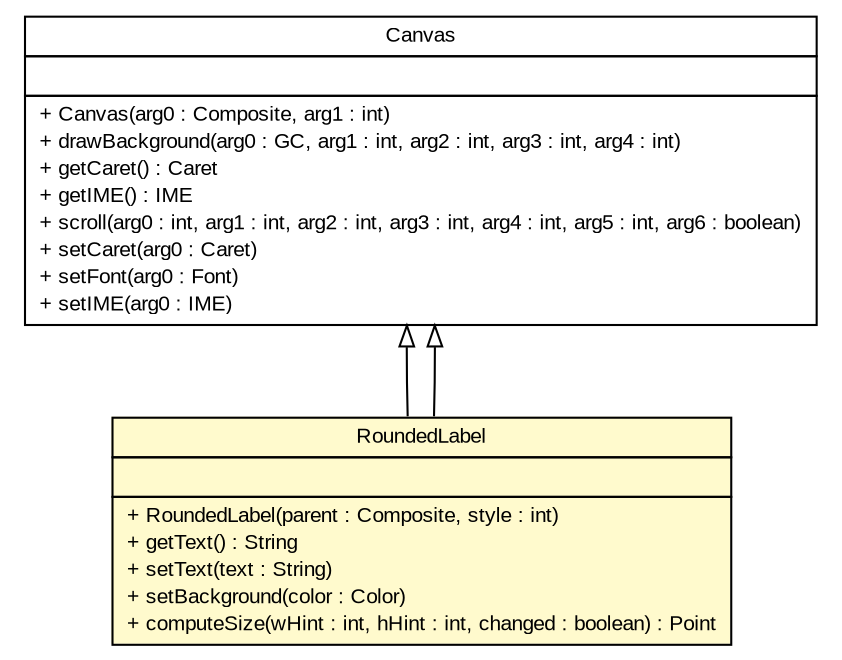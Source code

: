 #!/usr/local/bin/dot
#
# Class diagram 
# Generated by UMLGraph version R5_6-24-gf6e263 (http://www.umlgraph.org/)
#

digraph G {
	edge [fontname="arial",fontsize=10,labelfontname="arial",labelfontsize=10];
	node [fontname="arial",fontsize=10,shape=plaintext];
	nodesep=0.25;
	ranksep=0.5;
	// gov.sandia.cf.parts.widgets.RoundedLabel
	c383984 [label=<<table title="gov.sandia.cf.parts.widgets.RoundedLabel" border="0" cellborder="1" cellspacing="0" cellpadding="2" port="p" bgcolor="lemonChiffon" href="./RoundedLabel.html">
		<tr><td><table border="0" cellspacing="0" cellpadding="1">
<tr><td align="center" balign="center"> RoundedLabel </td></tr>
		</table></td></tr>
		<tr><td><table border="0" cellspacing="0" cellpadding="1">
<tr><td align="left" balign="left">  </td></tr>
		</table></td></tr>
		<tr><td><table border="0" cellspacing="0" cellpadding="1">
<tr><td align="left" balign="left"> + RoundedLabel(parent : Composite, style : int) </td></tr>
<tr><td align="left" balign="left"> + getText() : String </td></tr>
<tr><td align="left" balign="left"> + setText(text : String) </td></tr>
<tr><td align="left" balign="left"> + setBackground(color : Color) </td></tr>
<tr><td align="left" balign="left"> + computeSize(wHint : int, hHint : int, changed : boolean) : Point </td></tr>
		</table></td></tr>
		</table>>, URL="./RoundedLabel.html", fontname="arial", fontcolor="black", fontsize=10.0];
	//gov.sandia.cf.parts.widgets.RoundedLabel extends org.eclipse.swt.widgets.Canvas
	c384020:p -> c383984:p [dir=back,arrowtail=empty];
	//gov.sandia.cf.parts.widgets.RoundedLabel extends org.eclipse.swt.widgets.Canvas
	c384020:p -> c383984:p [dir=back,arrowtail=empty];
	// org.eclipse.swt.widgets.Canvas
	c384020 [label=<<table title="org.eclipse.swt.widgets.Canvas" border="0" cellborder="1" cellspacing="0" cellpadding="2" port="p" href="http://java.sun.com/j2se/1.4.2/docs/api/org/eclipse/swt/widgets/Canvas.html">
		<tr><td><table border="0" cellspacing="0" cellpadding="1">
<tr><td align="center" balign="center"> Canvas </td></tr>
		</table></td></tr>
		<tr><td><table border="0" cellspacing="0" cellpadding="1">
<tr><td align="left" balign="left">  </td></tr>
		</table></td></tr>
		<tr><td><table border="0" cellspacing="0" cellpadding="1">
<tr><td align="left" balign="left"> + Canvas(arg0 : Composite, arg1 : int) </td></tr>
<tr><td align="left" balign="left"> + drawBackground(arg0 : GC, arg1 : int, arg2 : int, arg3 : int, arg4 : int) </td></tr>
<tr><td align="left" balign="left"> + getCaret() : Caret </td></tr>
<tr><td align="left" balign="left"> + getIME() : IME </td></tr>
<tr><td align="left" balign="left"> + scroll(arg0 : int, arg1 : int, arg2 : int, arg3 : int, arg4 : int, arg5 : int, arg6 : boolean) </td></tr>
<tr><td align="left" balign="left"> + setCaret(arg0 : Caret) </td></tr>
<tr><td align="left" balign="left"> + setFont(arg0 : Font) </td></tr>
<tr><td align="left" balign="left"> + setIME(arg0 : IME) </td></tr>
		</table></td></tr>
		</table>>, URL="http://java.sun.com/j2se/1.4.2/docs/api/org/eclipse/swt/widgets/Canvas.html", fontname="arial", fontcolor="black", fontsize=10.0];
}

